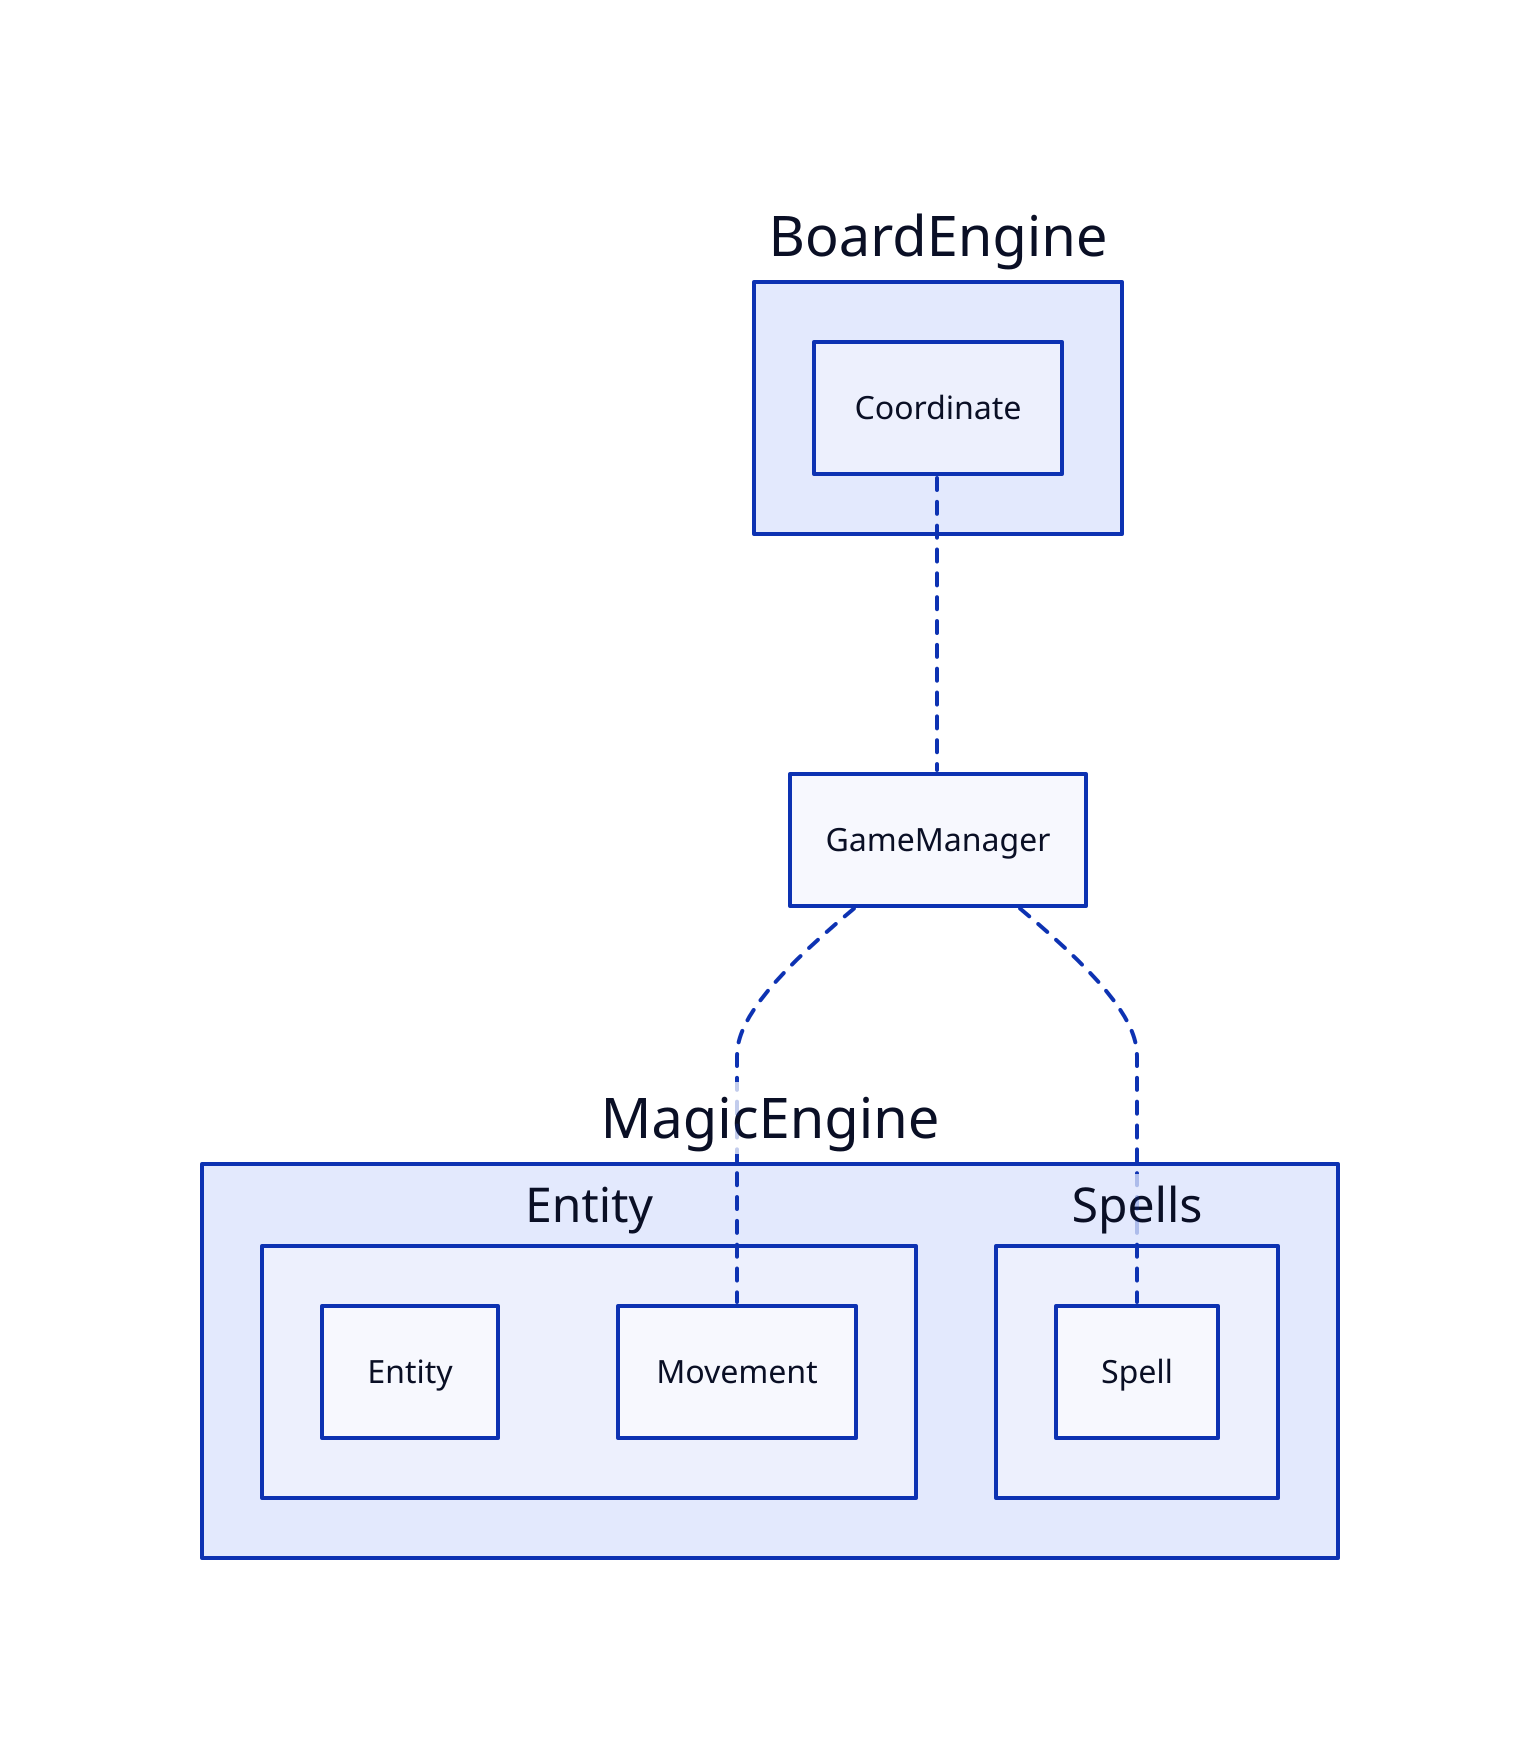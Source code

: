 # Nodes :
BoardEngine: {
    Coordinate: Coordinate
}
MagicEngine: {
    Entity: {
        Entity: Entity
        Movement: Movement
    }
    Spells: {
        Spell: Spell
    }
}

# Links :
BoardEngine.Coordinate -- GameManager: {style.stroke-dash: 3}
GameManager -- MagicEngine.Spells.Spell: {style.stroke-dash: 3}
GameManager -- MagicEngine.Entity.Movement: {style.stroke-dash: 3}
